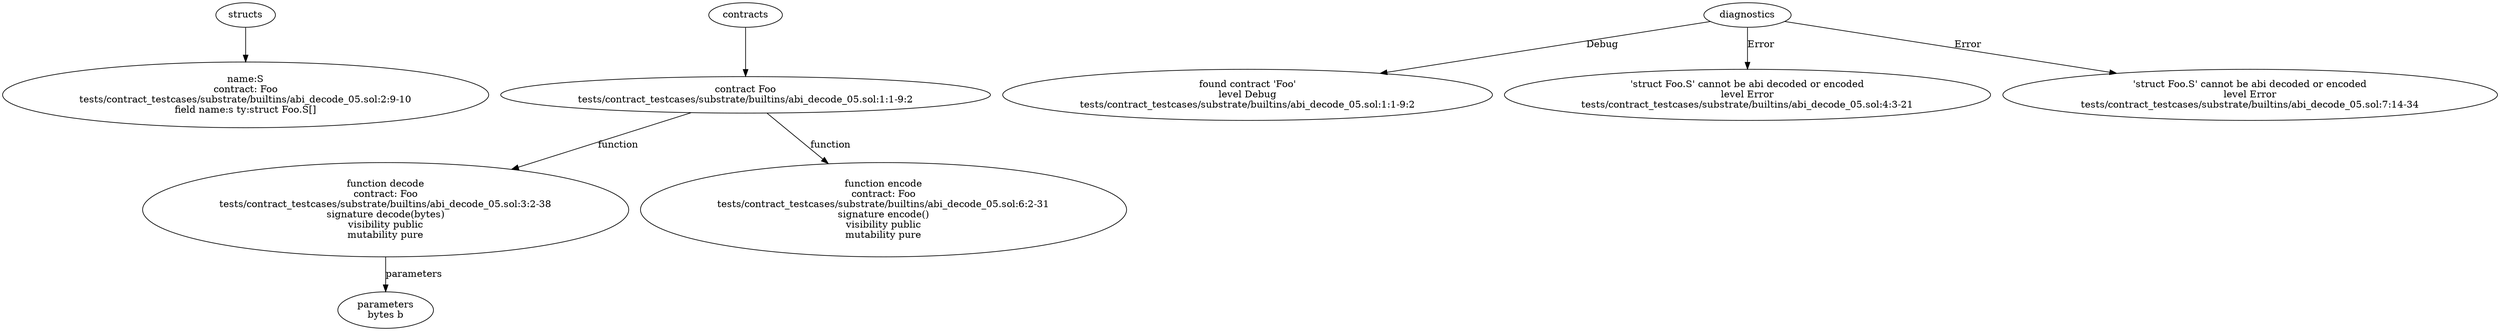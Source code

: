 strict digraph "tests/contract_testcases/substrate/builtins/abi_decode_05.sol" {
	S [label="name:S\ncontract: Foo\ntests/contract_testcases/substrate/builtins/abi_decode_05.sol:2:9-10\nfield name:s ty:struct Foo.S[]"]
	contract [label="contract Foo\ntests/contract_testcases/substrate/builtins/abi_decode_05.sol:1:1-9:2"]
	decode [label="function decode\ncontract: Foo\ntests/contract_testcases/substrate/builtins/abi_decode_05.sol:3:2-38\nsignature decode(bytes)\nvisibility public\nmutability pure"]
	parameters [label="parameters\nbytes b"]
	encode [label="function encode\ncontract: Foo\ntests/contract_testcases/substrate/builtins/abi_decode_05.sol:6:2-31\nsignature encode()\nvisibility public\nmutability pure"]
	diagnostic [label="found contract 'Foo'\nlevel Debug\ntests/contract_testcases/substrate/builtins/abi_decode_05.sol:1:1-9:2"]
	diagnostic_9 [label="'struct Foo.S' cannot be abi decoded or encoded\nlevel Error\ntests/contract_testcases/substrate/builtins/abi_decode_05.sol:4:3-21"]
	diagnostic_10 [label="'struct Foo.S' cannot be abi decoded or encoded\nlevel Error\ntests/contract_testcases/substrate/builtins/abi_decode_05.sol:7:14-34"]
	structs -> S
	contracts -> contract
	contract -> decode [label="function"]
	decode -> parameters [label="parameters"]
	contract -> encode [label="function"]
	diagnostics -> diagnostic [label="Debug"]
	diagnostics -> diagnostic_9 [label="Error"]
	diagnostics -> diagnostic_10 [label="Error"]
}

